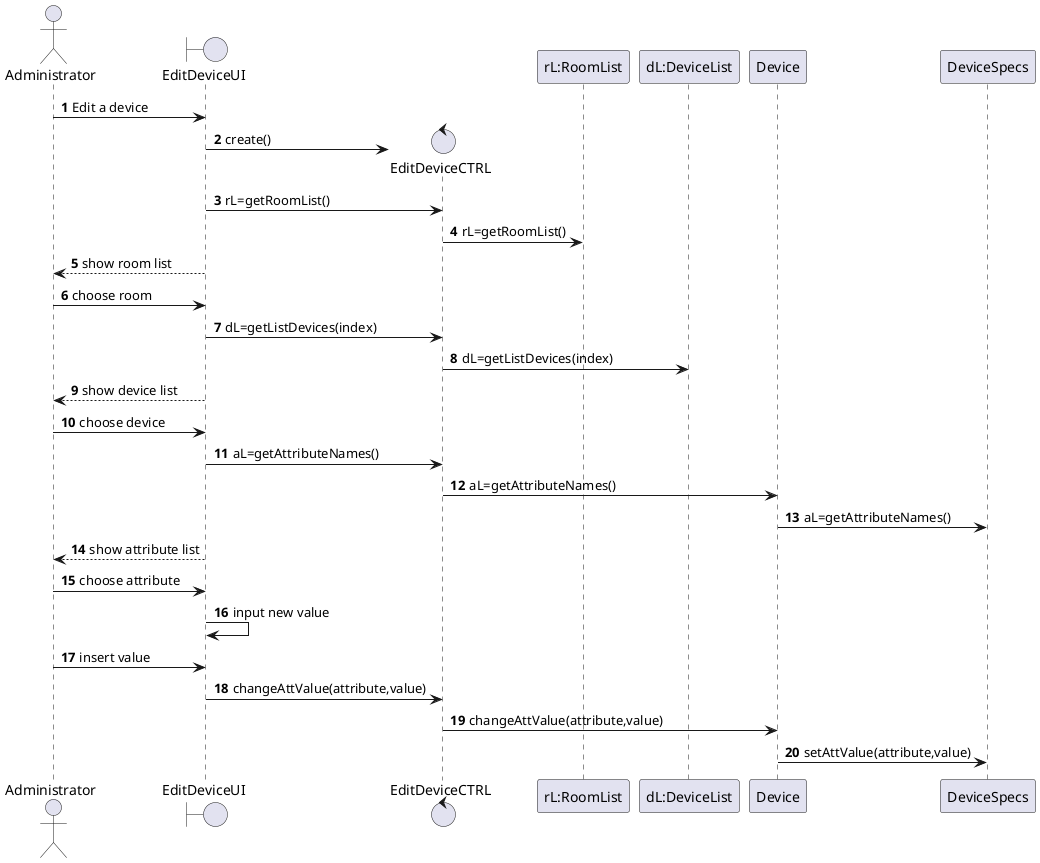 @startuml
autonumber
actor Administrator
boundary EditDeviceUI
control EditDeviceCTRL

Administrator -> EditDeviceUI: Edit a device
create EditDeviceCTRL
EditDeviceUI -> EditDeviceCTRL: create()
EditDeviceUI -> EditDeviceCTRL: rL=getRoomList()
EditDeviceCTRL -> "rL:RoomList": rL=getRoomList()
Administrator <-- EditDeviceUI: show room list
Administrator -> EditDeviceUI: choose room
EditDeviceUI -> EditDeviceCTRL: dL=getListDevices(index)
EditDeviceCTRL -> "dL:DeviceList": dL=getListDevices(index)
Administrator <-- EditDeviceUI: show device list
Administrator -> EditDeviceUI: choose device
EditDeviceUI -> EditDeviceCTRL: aL=getAttributeNames()
EditDeviceCTRL -> Device: aL=getAttributeNames()
Device -> DeviceSpecs: aL=getAttributeNames()
Administrator <-- EditDeviceUI: show attribute list
Administrator -> EditDeviceUI: choose attribute
EditDeviceUI ->EditDeviceUI: input new value
Administrator -> EditDeviceUI: insert value
EditDeviceUI -> EditDeviceCTRL: changeAttValue(attribute,value)
EditDeviceCTRL -> Device: changeAttValue(attribute,value)
Device -> DeviceSpecs: setAttValue(attribute,value)
@enduml